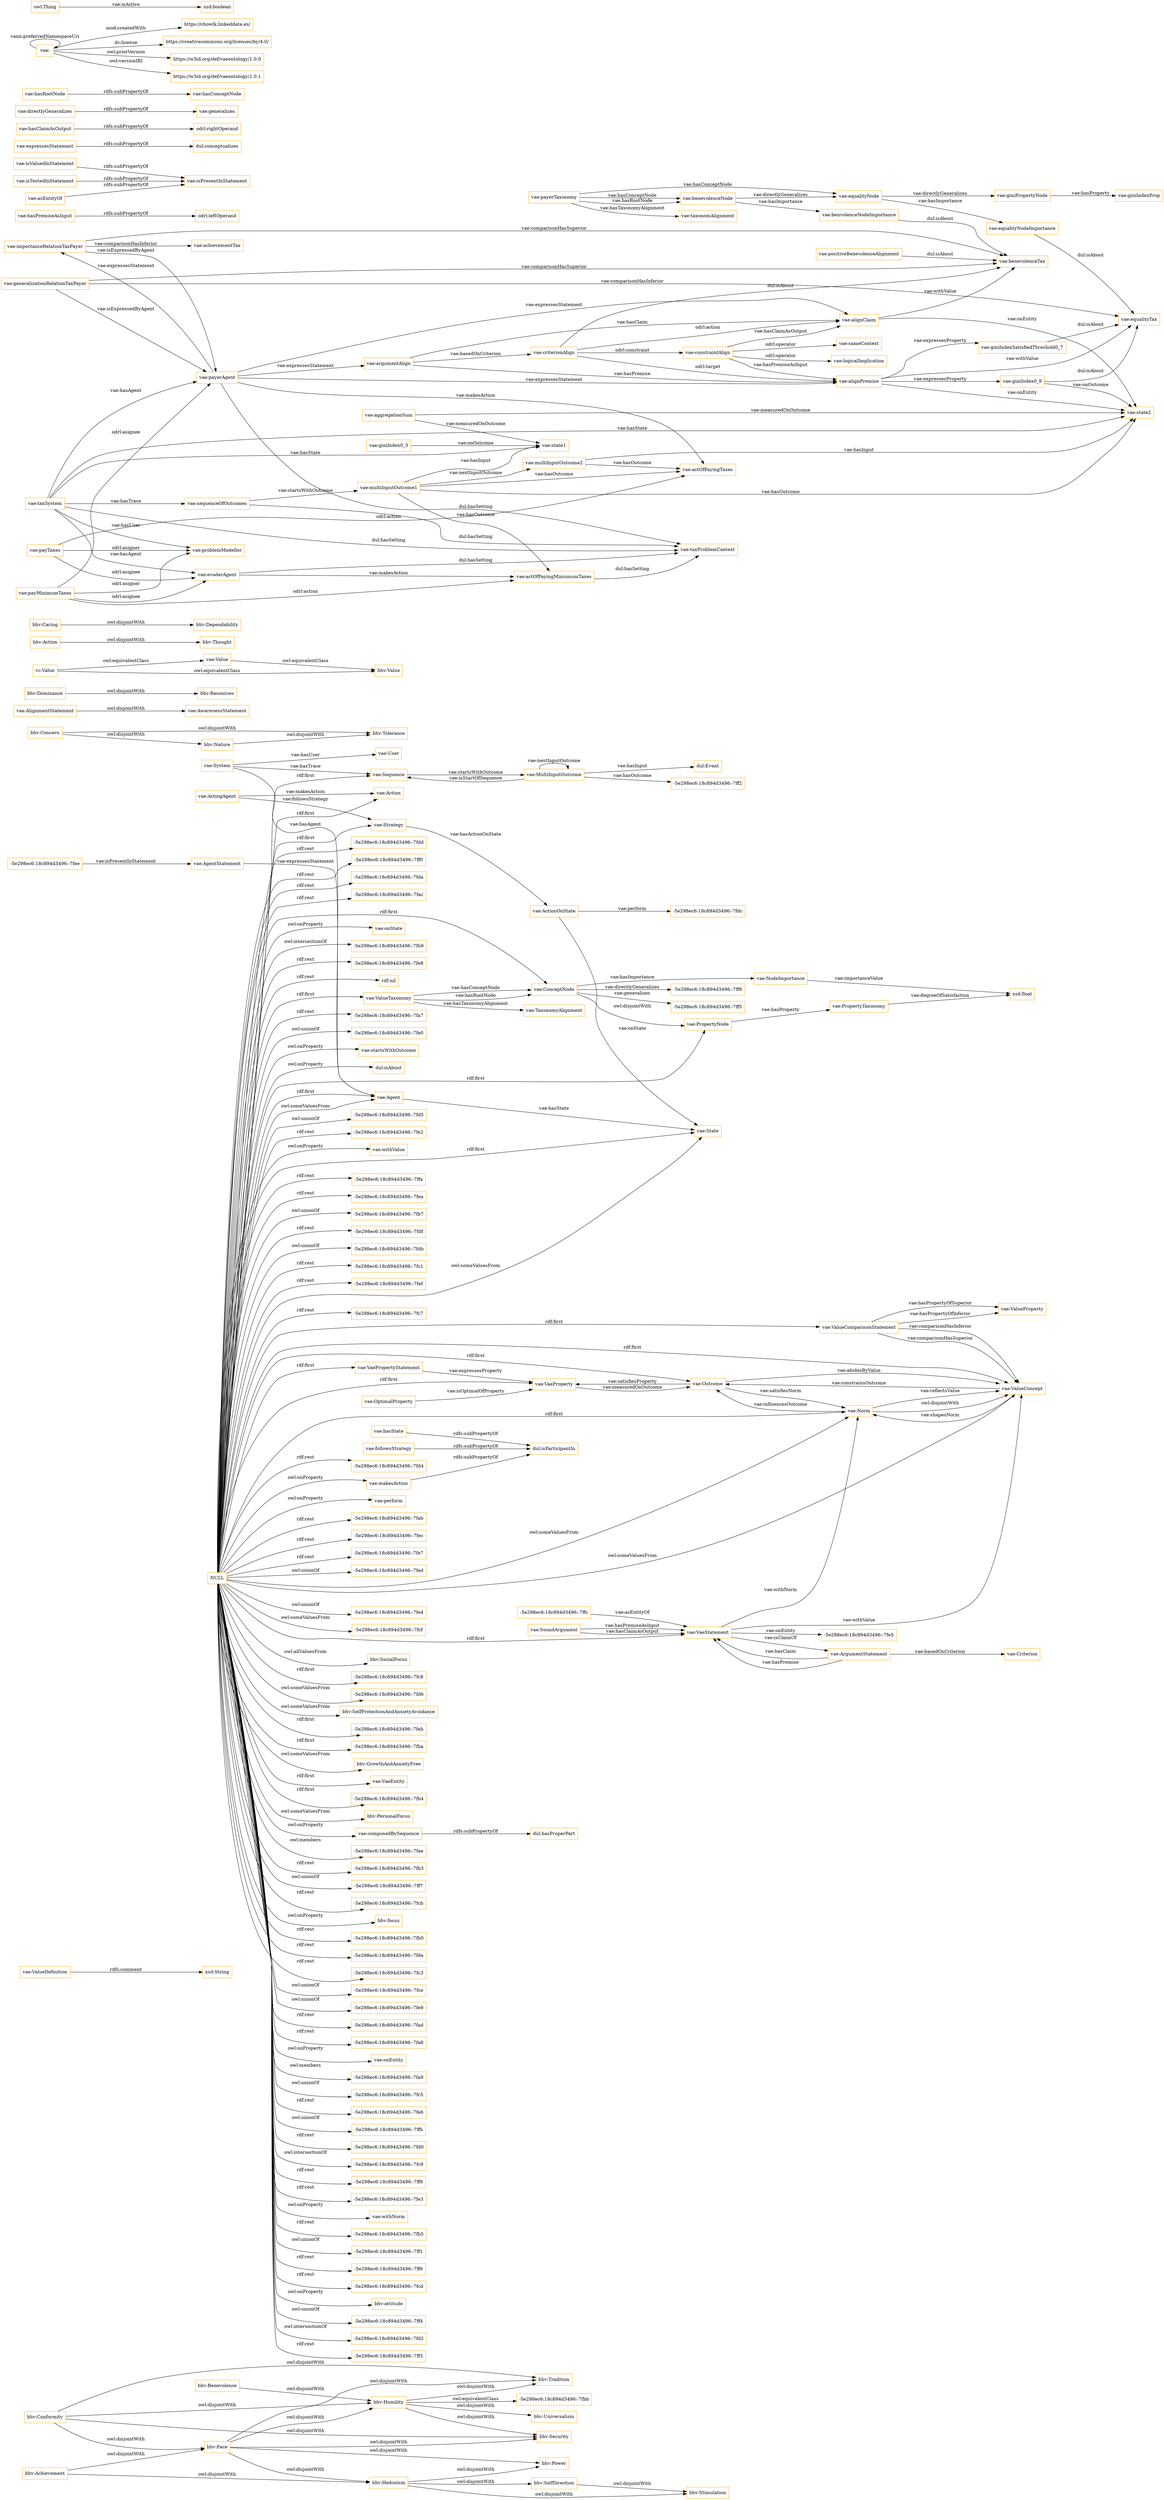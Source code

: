 digraph ar2dtool_diagram { 
rankdir=LR;
size="1501"
node [shape = rectangle, color="orange"]; "bhv:Stimulation" "vae:ValueDefinition" "vae:PropertyTaxonomy" "bhv:Tolerance" "vae:VaeProperty" "vae:ConceptNode" "vae:Sequence" "-5e298ec6:18c894d3496:-7fcf" "bhv:Tradition" "vae:AlignmentStatement" "bhv:SocialFocus" "-5e298ec6:18c894d3496:-7ff5" "-5e298ec6:18c894d3496:-7fee" "-5e298ec6:18c894d3496:-7fe5" "bhv:Dominance" "vae:MultiInputOutcome" "vae:AwarenessStatement" "bhv:Security" "-5e298ec6:18c894d3496:-7fc8" "bhv:SelfDirection" "-5e298ec6:18c894d3496:-7fd6" "vae:System" "vae:AgentStatement" "vae:Outcome" "vae:Value" "bhv:SelfProtectionAndAnxietyAvoidance" "vae:Criterion" "-5e298ec6:18c894d3496:-7feb" "vae:ArgumentStatement" "vae:ValueProperty" "-5e298ec6:18c894d3496:-7fba" "vae:ValueComparisonStatement" "bhv:Hedonism" "vae:VaeStatement" "bhv:Concern" "vae:State" "vae:SoundArgument" "vae:ValueConcept" "bhv:GrowthAndAnxietyFree" "vc:Value" "vae:VaeEntity" "bhv:Thought" "bhv:Humility" "vae:Strategy" "-5e298ec6:18c894d3496:-7ffc" "vae:ActingAgent" "-5e298ec6:18c894d3496:-7fb4" "bhv:Power" "-5e298ec6:18c894d3496:-7fbb" "bhv:Nature" "bhv:Benevolence" "bhv:Achievement" "vae:Norm" "vae:OptimalProperty" "vae:TaxonomyAlignment" "bhv:Action" "bhv:Caring" "bhv:Resources" "bhv:Face" "vae:ValueTaxonomy" "vae:User" "dul:Event" "bhv:Dependability" "-5e298ec6:18c894d3496:-7ff8" "bhv:Value" "bhv:Conformity" "vae:VaePropertyStatement" "vae:Agent" "vae:Action" "vae:NodeImportance" "bhv:Universalism" "vae:ActionOnState" "-5e298ec6:18c894d3496:-7ff2" "vae:PropertyNode" "bhv:PersonalFocus" "-5e298ec6:18c894d3496:-7fdc" ; /*classes style*/
	"vae:importanceRelationTaxPayer" -> "vae:payerAgent" [ label = "vae:isExpressedByAgent" ];
	"vae:importanceRelationTaxPayer" -> "vae:benevolenceTax" [ label = "vae:comparisonHasSuperior" ];
	"vae:importanceRelationTaxPayer" -> "vae:achievementTax" [ label = "vae:comparisonHasInferior" ];
	"vae:actOfPayingMiniumumTaxes" -> "vae:taxProblemContext" [ label = "dul:hasSetting" ];
	"vae:equalityNodeImportance" -> "vae:equalityTax" [ label = "dul:isAbout" ];
	"vae:composedBySequence" -> "dul:hasProperPart" [ label = "rdfs:subPropertyOf" ];
	"bhv:Face" -> "bhv:Tradition" [ label = "owl:disjointWith" ];
	"bhv:Face" -> "bhv:Security" [ label = "owl:disjointWith" ];
	"bhv:Face" -> "bhv:Power" [ label = "owl:disjointWith" ];
	"bhv:Face" -> "bhv:Humility" [ label = "owl:disjointWith" ];
	"bhv:Face" -> "bhv:Hedonism" [ label = "owl:disjointWith" ];
	"vae:payerAgent" -> "vae:actOfPayingTaxes" [ label = "vae:makesAction" ];
	"vae:payerAgent" -> "vae:importanceRelationTaxPayer" [ label = "vae:expressesStatement" ];
	"vae:payerAgent" -> "vae:argumentAlign" [ label = "vae:expressesStatement" ];
	"vae:payerAgent" -> "vae:alignPremise" [ label = "vae:expressesStatement" ];
	"vae:payerAgent" -> "vae:alignClaim" [ label = "vae:expressesStatement" ];
	"vae:payerAgent" -> "vae:taxProblemContext" [ label = "dul:hasSetting" ];
	"vae:payMinimumTaxes" -> "vae:problemModeller" [ label = "odrl:asigner" ];
	"vae:payMinimumTaxes" -> "vae:payerAgent" [ label = "odrl:asignee" ];
	"vae:payMinimumTaxes" -> "vae:evaderAgent" [ label = "odrl:asignee" ];
	"vae:payMinimumTaxes" -> "vae:actOfPayingMiniumumTaxes" [ label = "odrl:action" ];
	"vae:giniPropertyNode" -> "vae:giniIndexProp" [ label = "vae:hasProperty" ];
	"vae:hasState" -> "dul:isParticipantIn" [ label = "rdfs:subPropertyOf" ];
	"vae:payerTaxonomy" -> "vae:taxonomAlignment" [ label = "vae:hasTaxonomyAlignment" ];
	"vae:payerTaxonomy" -> "vae:benevolenceNode" [ label = "vae:hasRootNode" ];
	"vae:payerTaxonomy" -> "vae:equalityNode" [ label = "vae:hasConceptNode" ];
	"vae:payerTaxonomy" -> "vae:benevolenceNode" [ label = "vae:hasConceptNode" ];
	"vae:followsStrategy" -> "dul:isParticipantIn" [ label = "rdfs:subPropertyOf" ];
	"vae:Norm" -> "vae:ValueConcept" [ label = "owl:disjointWith" ];
	"vae:hasPremiseAsInput" -> "odrl:leftOperand" [ label = "rdfs:subPropertyOf" ];
	"vae:constraintAlign" -> "vae:alignPremise" [ label = "vae:hasPremiseAsInput" ];
	"vae:constraintAlign" -> "vae:alignClaim" [ label = "vae:hasClaimAsOutput" ];
	"vae:constraintAlign" -> "vae:sameContext" [ label = "odrl:operator" ];
	"vae:constraintAlign" -> "vae:logicalImplication" [ label = "odrl:operator" ];
	"vae:positiveBenevolenceAlignment" -> "vae:benevolenceTax" [ label = "dul:isAbout" ];
	"bhv:Nature" -> "bhv:Tolerance" [ label = "owl:disjointWith" ];
	"vae:giniIndexSatisfiedThreshold0_7" -> "vae:equalityTax" [ label = "dul:isAbout" ];
	"vae:makesAction" -> "dul:isParticipantIn" [ label = "rdfs:subPropertyOf" ];
	"vae:taxSystem" -> "vae:problemModeller" [ label = "vae:hasUser" ];
	"vae:taxSystem" -> "vae:sequenceOfOutcomes" [ label = "vae:hasTrace" ];
	"vae:taxSystem" -> "vae:state2" [ label = "vae:hasState" ];
	"vae:taxSystem" -> "vae:state1" [ label = "vae:hasState" ];
	"vae:taxSystem" -> "vae:payerAgent" [ label = "vae:hasAgent" ];
	"vae:taxSystem" -> "vae:evaderAgent" [ label = "vae:hasAgent" ];
	"vae:taxSystem" -> "vae:taxProblemContext" [ label = "dul:hasSetting" ];
	"vae:benevolenceNode" -> "vae:benvolenceNodeImportance" [ label = "vae:hasImportance" ];
	"vae:benevolenceNode" -> "vae:equalityNode" [ label = "vae:directlyGeneralizes" ];
	"bhv:Benevolence" -> "bhv:Humility" [ label = "owl:disjointWith" ];
	"vae:isValuedInStatement" -> "vae:isPresentInStatement" [ label = "rdfs:subPropertyOf" ];
	"bhv:Caring" -> "bhv:Dependability" [ label = "owl:disjointWith" ];
	"bhv:Concern" -> "bhv:Tolerance" [ label = "owl:disjointWith" ];
	"bhv:Concern" -> "bhv:Nature" [ label = "owl:disjointWith" ];
	"vae:isTestedInStatement" -> "vae:isPresentInStatement" [ label = "rdfs:subPropertyOf" ];
	"vae:benvolenceNodeImportance" -> "vae:benevolenceTax" [ label = "dul:isAbout" ];
	"bhv:Achievement" -> "bhv:Hedonism" [ label = "owl:disjointWith" ];
	"bhv:Achievement" -> "bhv:Face" [ label = "owl:disjointWith" ];
	"vae:expressesStatement" -> "dul:conceptualizes" [ label = "rdfs:subPropertyOf" ];
	"vae:criterionAlign" -> "vae:alignPremise" [ label = "odrl:target" ];
	"vae:criterionAlign" -> "vae:constraintAlign" [ label = "odrl:constraint" ];
	"vae:criterionAlign" -> "vae:alignClaim" [ label = "odrl:action" ];
	"vae:criterionAlign" -> "vae:benevolenceTax" [ label = "dul:isAbout" ];
	"vae:alignClaim" -> "vae:benevolenceTax" [ label = "vae:withValue" ];
	"vae:alignClaim" -> "vae:state2" [ label = "vae:onEntity" ];
	"vae:argumentAlign" -> "vae:alignPremise" [ label = "vae:hasPremise" ];
	"vae:argumentAlign" -> "vae:alignClaim" [ label = "vae:hasClaim" ];
	"vae:argumentAlign" -> "vae:criterionAlign" [ label = "vae:basedOnCriterion" ];
	"bhv:Action" -> "bhv:Thought" [ label = "owl:disjointWith" ];
	"vae:hasClaimAsOutput" -> "odrl:rightOperand" [ label = "rdfs:subPropertyOf" ];
	"vae:alignPremise" -> "vae:equalityTax" [ label = "vae:withValue" ];
	"vae:alignPremise" -> "vae:state2" [ label = "vae:onEntity" ];
	"vae:alignPremise" -> "vae:giniIndexSatisfiedThreshold0_7" [ label = "vae:expressesProperty" ];
	"vae:alignPremise" -> "vae:giniIndex0_9" [ label = "vae:expressesProperty" ];
	"vae:equalityNode" -> "vae:equalityNodeImportance" [ label = "vae:hasImportance" ];
	"vae:equalityNode" -> "vae:giniPropertyNode" [ label = "vae:directlyGeneralizes" ];
	"vae:asEntityOf" -> "vae:isPresentInStatement" [ label = "rdfs:subPropertyOf" ];
	"NULL" -> "bhv:PersonalFocus" [ label = "owl:someValuesFrom" ];
	"NULL" -> "-5e298ec6:18c894d3496:-7fae" [ label = "owl:members" ];
	"NULL" -> "-5e298ec6:18c894d3496:-7fb3" [ label = "rdf:rest" ];
	"NULL" -> "vae:Agent" [ label = "owl:someValuesFrom" ];
	"NULL" -> "-5e298ec6:18c894d3496:-7ff7" [ label = "owl:unionOf" ];
	"NULL" -> "-5e298ec6:18c894d3496:-7fcb" [ label = "rdf:rest" ];
	"NULL" -> "bhv:focus" [ label = "owl:onProperty" ];
	"NULL" -> "-5e298ec6:18c894d3496:-7fb0" [ label = "rdf:rest" ];
	"NULL" -> "-5e298ec6:18c894d3496:-7fde" [ label = "rdf:rest" ];
	"NULL" -> "-5e298ec6:18c894d3496:-7fc3" [ label = "rdf:rest" ];
	"NULL" -> "vae:Outcome" [ label = "rdf:first" ];
	"NULL" -> "-5e298ec6:18c894d3496:-7fce" [ label = "owl:unionOf" ];
	"NULL" -> "-5e298ec6:18c894d3496:-7fe9" [ label = "owl:unionOf" ];
	"NULL" -> "-5e298ec6:18c894d3496:-7fad" [ label = "rdf:rest" ];
	"NULL" -> "-5e298ec6:18c894d3496:-7fa8" [ label = "rdf:rest" ];
	"NULL" -> "-5e298ec6:18c894d3496:-7fc8" [ label = "rdf:first" ];
	"NULL" -> "vae:onEntity" [ label = "owl:onProperty" ];
	"NULL" -> "-5e298ec6:18c894d3496:-7fa9" [ label = "owl:members" ];
	"NULL" -> "vae:ValueTaxonomy" [ label = "rdf:first" ];
	"NULL" -> "-5e298ec6:18c894d3496:-7fc5" [ label = "owl:unionOf" ];
	"NULL" -> "-5e298ec6:18c894d3496:-7fe6" [ label = "rdf:rest" ];
	"NULL" -> "-5e298ec6:18c894d3496:-7ffb" [ label = "owl:unionOf" ];
	"NULL" -> "-5e298ec6:18c894d3496:-7fd0" [ label = "rdf:rest" ];
	"NULL" -> "-5e298ec6:18c894d3496:-7fc9" [ label = "owl:intersectionOf" ];
	"NULL" -> "-5e298ec6:18c894d3496:-7feb" [ label = "rdf:first" ];
	"NULL" -> "-5e298ec6:18c894d3496:-7ff9" [ label = "rdf:rest" ];
	"NULL" -> "vae:Sequence" [ label = "rdf:first" ];
	"NULL" -> "-5e298ec6:18c894d3496:-7fe3" [ label = "rdf:rest" ];
	"NULL" -> "vae:withNorm" [ label = "owl:onProperty" ];
	"NULL" -> "-5e298ec6:18c894d3496:-7fb5" [ label = "rdf:rest" ];
	"NULL" -> "-5e298ec6:18c894d3496:-7ff1" [ label = "owl:unionOf" ];
	"NULL" -> "-5e298ec6:18c894d3496:-7ff6" [ label = "rdf:rest" ];
	"NULL" -> "-5e298ec6:18c894d3496:-7fcd" [ label = "rdf:rest" ];
	"NULL" -> "vae:Norm" [ label = "owl:someValuesFrom" ];
	"NULL" -> "vae:ValueComparisonStatement" [ label = "rdf:first" ];
	"NULL" -> "bhv:attitude" [ label = "owl:onProperty" ];
	"NULL" -> "-5e298ec6:18c894d3496:-7ff4" [ label = "owl:unionOf" ];
	"NULL" -> "-5e298ec6:18c894d3496:-7fd2" [ label = "owl:intersectionOf" ];
	"NULL" -> "-5e298ec6:18c894d3496:-7ff3" [ label = "rdf:rest" ];
	"NULL" -> "vae:ValueConcept" [ label = "rdf:first" ];
	"NULL" -> "bhv:SelfProtectionAndAnxietyAvoidance" [ label = "owl:someValuesFrom" ];
	"NULL" -> "bhv:SocialFocus" [ label = "owl:allValuesFrom" ];
	"NULL" -> "-5e298ec6:18c894d3496:-7fdd" [ label = "rdf:rest" ];
	"NULL" -> "-5e298ec6:18c894d3496:-7ff0" [ label = "rdf:rest" ];
	"NULL" -> "vae:PropertyNode" [ label = "rdf:first" ];
	"NULL" -> "-5e298ec6:18c894d3496:-7fda" [ label = "rdf:rest" ];
	"NULL" -> "vae:VaeEntity" [ label = "rdf:first" ];
	"NULL" -> "-5e298ec6:18c894d3496:-7fac" [ label = "rdf:rest" ];
	"NULL" -> "vae:onState" [ label = "owl:onProperty" ];
	"NULL" -> "-5e298ec6:18c894d3496:-7fb4" [ label = "rdf:first" ];
	"NULL" -> "-5e298ec6:18c894d3496:-7fa7" [ label = "rdf:rest" ];
	"NULL" -> "-5e298ec6:18c894d3496:-7fb9" [ label = "owl:intersectionOf" ];
	"NULL" -> "-5e298ec6:18c894d3496:-7fe8" [ label = "rdf:rest" ];
	"NULL" -> "rdf:nil" [ label = "rdf:rest" ];
	"NULL" -> "-5e298ec6:18c894d3496:-7fe0" [ label = "owl:unionOf" ];
	"NULL" -> "vae:startsWithOutcome" [ label = "owl:onProperty" ];
	"NULL" -> "vae:Agent" [ label = "rdf:first" ];
	"NULL" -> "vae:ValueConcept" [ label = "owl:someValuesFrom" ];
	"NULL" -> "vae:VaeProperty" [ label = "rdf:first" ];
	"NULL" -> "-5e298ec6:18c894d3496:-7fea" [ label = "rdf:rest" ];
	"NULL" -> "dul:isAbout" [ label = "owl:onProperty" ];
	"NULL" -> "-5e298ec6:18c894d3496:-7fd5" [ label = "owl:unionOf" ];
	"NULL" -> "vae:ConceptNode" [ label = "rdf:first" ];
	"NULL" -> "bhv:GrowthAndAnxietyFree" [ label = "owl:someValuesFrom" ];
	"NULL" -> "-5e298ec6:18c894d3496:-7fe2" [ label = "rdf:rest" ];
	"NULL" -> "vae:makesAction" [ label = "owl:onProperty" ];
	"NULL" -> "vae:withValue" [ label = "owl:onProperty" ];
	"NULL" -> "-5e298ec6:18c894d3496:-7ffa" [ label = "rdf:rest" ];
	"NULL" -> "-5e298ec6:18c894d3496:-7fc7" [ label = "rdf:rest" ];
	"NULL" -> "-5e298ec6:18c894d3496:-7fb7" [ label = "owl:unionOf" ];
	"NULL" -> "-5e298ec6:18c894d3496:-7fcf" [ label = "owl:someValuesFrom" ];
	"NULL" -> "-5e298ec6:18c894d3496:-7fdf" [ label = "rdf:rest" ];
	"NULL" -> "-5e298ec6:18c894d3496:-7fdb" [ label = "owl:unionOf" ];
	"NULL" -> "vae:composedBySequence" [ label = "owl:onProperty" ];
	"NULL" -> "-5e298ec6:18c894d3496:-7fd6" [ label = "owl:someValuesFrom" ];
	"NULL" -> "vae:State" [ label = "owl:someValuesFrom" ];
	"NULL" -> "-5e298ec6:18c894d3496:-7fc1" [ label = "rdf:rest" ];
	"NULL" -> "-5e298ec6:18c894d3496:-7fba" [ label = "rdf:first" ];
	"NULL" -> "-5e298ec6:18c894d3496:-7fef" [ label = "rdf:rest" ];
	"NULL" -> "-5e298ec6:18c894d3496:-7fd4" [ label = "rdf:rest" ];
	"NULL" -> "vae:Action" [ label = "rdf:first" ];
	"NULL" -> "vae:perform" [ label = "owl:onProperty" ];
	"NULL" -> "-5e298ec6:18c894d3496:-7fab" [ label = "rdf:rest" ];
	"NULL" -> "-5e298ec6:18c894d3496:-7fec" [ label = "rdf:rest" ];
	"NULL" -> "-5e298ec6:18c894d3496:-7fe7" [ label = "rdf:rest" ];
	"NULL" -> "vae:Norm" [ label = "rdf:first" ];
	"NULL" -> "-5e298ec6:18c894d3496:-7fed" [ label = "owl:unionOf" ];
	"NULL" -> "-5e298ec6:18c894d3496:-7fe4" [ label = "owl:unionOf" ];
	"NULL" -> "vae:Strategy" [ label = "rdf:first" ];
	"NULL" -> "vae:State" [ label = "rdf:first" ];
	"NULL" -> "vae:VaeStatement" [ label = "rdf:first" ];
	"NULL" -> "vae:VaePropertyStatement" [ label = "rdf:first" ];
	"bhv:Conformity" -> "bhv:Tradition" [ label = "owl:disjointWith" ];
	"bhv:Conformity" -> "bhv:Security" [ label = "owl:disjointWith" ];
	"bhv:Conformity" -> "bhv:Humility" [ label = "owl:disjointWith" ];
	"bhv:Conformity" -> "bhv:Face" [ label = "owl:disjointWith" ];
	"vae:sequenceOfOutcomes" -> "vae:multiInputOutcome1" [ label = "vae:startsWithOutcome" ];
	"vae:sequenceOfOutcomes" -> "vae:taxProblemContext" [ label = "dul:hasSetting" ];
	"vae:directlyGeneralizes" -> "vae:generalizes" [ label = "rdfs:subPropertyOf" ];
	"vae:hasRootNode" -> "vae:hasConceptNode" [ label = "rdfs:subPropertyOf" ];
	"vae:generalizationRelationTaxPayer" -> "vae:payerAgent" [ label = "vae:isExpressedByAgent" ];
	"vae:generalizationRelationTaxPayer" -> "vae:benevolenceTax" [ label = "vae:comparisonHasSuperior" ];
	"vae:generalizationRelationTaxPayer" -> "vae:equalityTax" [ label = "vae:comparisonHasInferior" ];
	"vae:multiInputOutcome2" -> "vae:actOfPayingTaxes" [ label = "vae:hasOutcome" ];
	"vae:multiInputOutcome2" -> "vae:state2" [ label = "vae:hasInput" ];
	"bhv:Dominance" -> "bhv:Resources" [ label = "owl:disjointWith" ];
	"vae:" -> "https://chowlk.linkeddata.es/" [ label = "mod:createdWith" ];
	"vae:" -> "https://creativecommons.org/licenses/by/4.0/" [ label = "dc:license" ];
	"vae:" -> "vae:" [ label = "vann:preferredNamespaceUri" ];
	"vae:" -> "https://w3id.org/def/vaeontology/1.0.0" [ label = "owl:priorVersion" ];
	"vae:" -> "https://w3id.org/def/vaeontology/1.0.1" [ label = "owl:versionIRI" ];
	"vae:ConceptNode" -> "vae:PropertyNode" [ label = "owl:disjointWith" ];
	"vae:giniIndex0_9" -> "vae:state2" [ label = "vae:onOutcome" ];
	"vae:giniIndex0_9" -> "vae:equalityTax" [ label = "dul:isAbout" ];
	"vae:Value" -> "bhv:Value" [ label = "owl:equivalentClass" ];
	"vae:evaderAgent" -> "vae:actOfPayingMiniumumTaxes" [ label = "vae:makesAction" ];
	"vae:evaderAgent" -> "vae:taxProblemContext" [ label = "dul:hasSetting" ];
	"vae:payTaxes" -> "vae:problemModeller" [ label = "odrl:asigner" ];
	"vae:payTaxes" -> "vae:evaderAgent" [ label = "odrl:asignee" ];
	"vae:payTaxes" -> "vae:actOfPayingTaxes" [ label = "odrl:action" ];
	"vae:giniIndex0_3" -> "vae:state1" [ label = "vae:onOutcome" ];
	"vc:Value" -> "bhv:Value" [ label = "owl:equivalentClass" ];
	"vc:Value" -> "vae:Value" [ label = "owl:equivalentClass" ];
	"vae:multiInputOutcome1" -> "vae:multiInputOutcome2" [ label = "vae:nextInputOutcome" ];
	"vae:multiInputOutcome1" -> "vae:state2" [ label = "vae:hasOutcome" ];
	"vae:multiInputOutcome1" -> "vae:actOfPayingTaxes" [ label = "vae:hasOutcome" ];
	"vae:multiInputOutcome1" -> "vae:actOfPayingMiniumumTaxes" [ label = "vae:hasOutcome" ];
	"vae:multiInputOutcome1" -> "vae:state1" [ label = "vae:hasInput" ];
	"bhv:Hedonism" -> "bhv:Stimulation" [ label = "owl:disjointWith" ];
	"bhv:Hedonism" -> "bhv:SelfDirection" [ label = "owl:disjointWith" ];
	"bhv:Hedonism" -> "bhv:Power" [ label = "owl:disjointWith" ];
	"bhv:SelfDirection" -> "bhv:Stimulation" [ label = "owl:disjointWith" ];
	"vae:AlignmentStatement" -> "vae:AwarenessStatement" [ label = "owl:disjointWith" ];
	"bhv:Humility" -> "bhv:Universalism" [ label = "owl:disjointWith" ];
	"bhv:Humility" -> "bhv:Tradition" [ label = "owl:disjointWith" ];
	"bhv:Humility" -> "bhv:Security" [ label = "owl:disjointWith" ];
	"bhv:Humility" -> "-5e298ec6:18c894d3496:-7fbb" [ label = "owl:equivalentClass" ];
	"vae:aggregationSum" -> "vae:state2" [ label = "vae:measuredOnOutcome" ];
	"vae:aggregationSum" -> "vae:state1" [ label = "vae:measuredOnOutcome" ];
	"vae:MultiInputOutcome" -> "vae:Sequence" [ label = "vae:isStartOfSequence" ];
	"vae:SoundArgument" -> "vae:VaeStatement" [ label = "vae:hasClaimAsOutput" ];
	"vae:ActionOnState" -> "-5e298ec6:18c894d3496:-7fdc" [ label = "vae:perform" ];
	"vae:OptimalProperty" -> "vae:VaeProperty" [ label = "vae:isOptimalOfProperty" ];
	"-5e298ec6:18c894d3496:-7ffc" -> "vae:VaeStatement" [ label = "vae:asEntityOf" ];
	"vae:ValueComparisonStatement" -> "vae:ValueProperty" [ label = "vae:hasPropertyOfSuperior" ];
	"vae:Outcome" -> "vae:ValueConcept" [ label = "vae:abidesByValue" ];
	"vae:ValueTaxonomy" -> "vae:TaxonomyAlignment" [ label = "vae:hasTaxonomyAlignment" ];
	"vae:VaePropertyStatement" -> "vae:VaeProperty" [ label = "vae:expressesProperty" ];
	"owl:Thing" -> "xsd:boolean" [ label = "vae:isActive" ];
	"vae:ActingAgent" -> "vae:Strategy" [ label = "vae:followsStrategy" ];
	"vae:ValueTaxonomy" -> "vae:ConceptNode" [ label = "vae:hasRootNode" ];
	"vae:Norm" -> "vae:ValueConcept" [ label = "vae:reflectsValue" ];
	"vae:VaeStatement" -> "-5e298ec6:18c894d3496:-7fe5" [ label = "vae:onEntity" ];
	"vae:AgentStatement" -> "vae:Agent" [ label = "vae:expressesStatement" ];
	"vae:ValueComparisonStatement" -> "vae:ValueConcept" [ label = "vae:comparisonHasInferior" ];
	"vae:MultiInputOutcome" -> "dul:Event" [ label = "vae:hasInput" ];
	"vae:VaeProperty" -> "vae:Outcome" [ label = "vae:measuredOnOutcome" ];
	"vae:ValueComparisonStatement" -> "vae:ValueConcept" [ label = "vae:comparisonHasSuperior" ];
	"vae:Outcome" -> "vae:VaeProperty" [ label = "vae:satisfiesProperty" ];
	"vae:ArgumentStatement" -> "vae:VaeStatement" [ label = "vae:hasClaim" ];
	"vae:ConceptNode" -> "-5e298ec6:18c894d3496:-7ff8" [ label = "vae:directlyGeneralizes" ];
	"vae:ArgumentStatement" -> "vae:VaeStatement" [ label = "vae:hasPremise" ];
	"vae:PropertyNode" -> "vae:PropertyTaxonomy" [ label = "vae:hasProperty" ];
	"vae:ActionOnState" -> "vae:State" [ label = "vae:onState" ];
	"vae:ConceptNode" -> "vae:NodeImportance" [ label = "vae:hasImportance" ];
	"vae:VaeStatement" -> "vae:ArgumentStatement" [ label = "vae:isClaimOf" ];
	"vae:System" -> "vae:Sequence" [ label = "vae:hasTrace" ];
	"vae:Strategy" -> "vae:ActionOnState" [ label = "vae:hasActionOnState" ];
	"vae:Outcome" -> "vae:Norm" [ label = "vae:satisfiesNorm" ];
	"vae:VaeStatement" -> "vae:Norm" [ label = "vae:withNorm" ];
	"vae:ActingAgent" -> "vae:Action" [ label = "vae:makesAction" ];
	"vae:ArgumentStatement" -> "vae:Criterion" [ label = "vae:basedOnCriterion" ];
	"vae:MultiInputOutcome" -> "-5e298ec6:18c894d3496:-7ff2" [ label = "vae:hasOutcome" ];
	"vae:PropertyTaxonomy" -> "xsd:float" [ label = "vae:degreeOfSatisfaction" ];
	"vae:ValueDefinition" -> "xsd:String" [ label = "rdfs:comment" ];
	"vae:ValueTaxonomy" -> "vae:ConceptNode" [ label = "vae:hasConceptNode" ];
	"vae:NodeImportance" -> "xsd:float" [ label = "vae:importanceValue" ];
	"vae:ValueComparisonStatement" -> "vae:ValueProperty" [ label = "vae:hasPropertyOfInferior" ];
	"vae:ValueConcept" -> "vae:Outcome" [ label = "vae:constrainsOutcome" ];
	"vae:MultiInputOutcome" -> "vae:MultiInputOutcome" [ label = "vae:nextInputOutcome" ];
	"-5e298ec6:18c894d3496:-7fee" -> "vae:AgentStatement" [ label = "vae:isPresentInStatement" ];
	"vae:System" -> "vae:Agent" [ label = "vae:hasAgent" ];
	"vae:Norm" -> "vae:Outcome" [ label = "vae:influencesOutcome" ];
	"vae:System" -> "vae:User" [ label = "vae:hasUser" ];
	"vae:VaeStatement" -> "vae:ValueConcept" [ label = "vae:withValue" ];
	"vae:SoundArgument" -> "vae:VaeStatement" [ label = "vae:hasPremiseAsInput" ];
	"vae:Sequence" -> "vae:MultiInputOutcome" [ label = "vae:startsWithOutcome" ];
	"vae:ConceptNode" -> "-5e298ec6:18c894d3496:-7ff5" [ label = "vae:generalizes" ];
	"vae:Agent" -> "vae:State" [ label = "vae:hasState" ];
	"vae:ValueConcept" -> "vae:Norm" [ label = "vae:shapesNorm" ];

}

